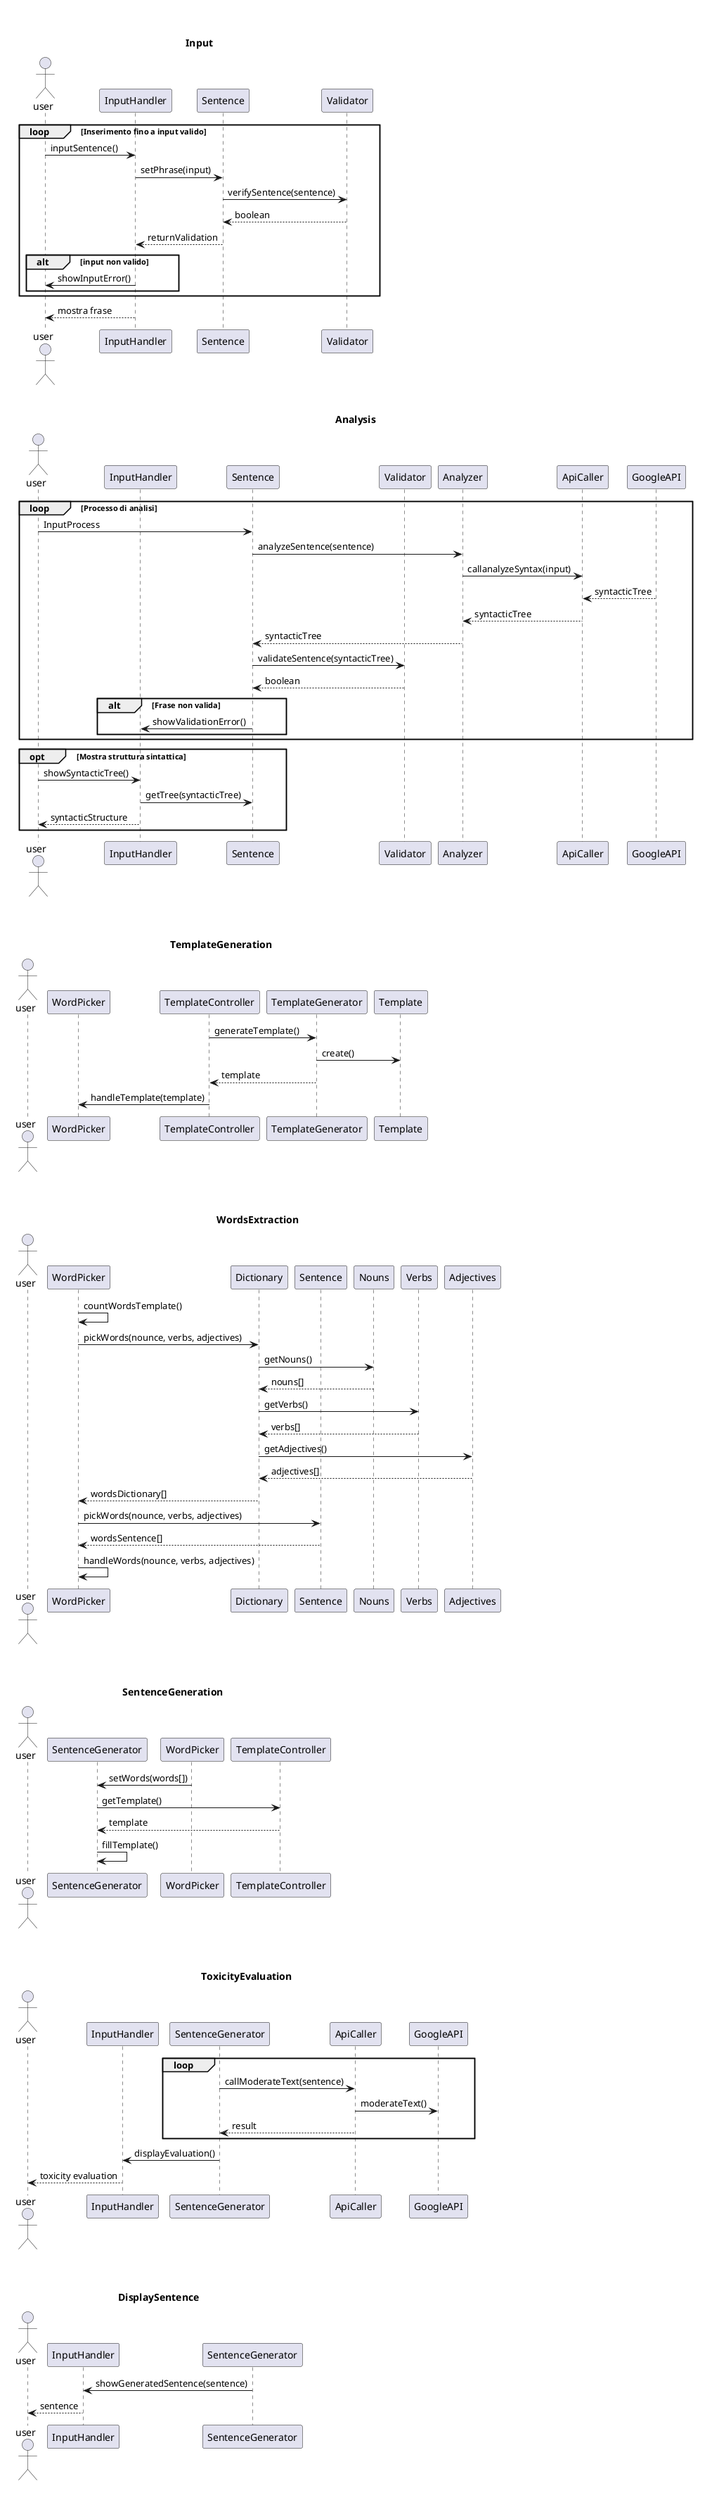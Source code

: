 @startuml internal-ssd
label l [

{{
title Input

actor user
participant InputHandler
participant Sentence
participant Validator

loop Inserimento fino a input valido
    user -> InputHandler: inputSentence()
    InputHandler -> Sentence : setPhrase(input)
    Sentence -> Validator: verifySentence(sentence)
    Validator --> Sentence: boolean
    Sentence --> InputHandler : returnValidation
    alt input non valido
        InputHandler -> user: showInputError()
    end
end

InputHandler --> user: mostra frase
}}

/' da rivedere '/
{{
title Analysis

actor user
participant InputHandler
participant Sentence
participant Validator
participant Analyzer
participant ApiCaller
participant GoogleAPI

loop Processo di analisi
    user -> Sentence: InputProcess
    Sentence -> Analyzer : analyzeSentence(sentence)
    Analyzer -> ApiCaller: callanalyzeSyntax(input)
    GoogleAPI --> ApiCaller: syntacticTree
    ApiCaller --> Analyzer: syntacticTree
    Analyzer --> Sentence: syntacticTree
    Sentence -> Validator: validateSentence(syntacticTree)
    Validator --> Sentence: boolean

    alt Frase non valida
        Sentence -> InputHandler: showValidationError()
    end
end

opt Mostra struttura sintattica
    user -> InputHandler: showSyntacticTree()
    InputHandler -> Sentence: getTree(syntacticTree)
    InputHandler --> user: syntacticStructure
end
}}


{{
title TemplateGeneration

actor user
participant WordPicker
participant TemplateController
participant TemplateGenerator
participant Template

TemplateController -> TemplateGenerator: generateTemplate()
TemplateGenerator -> Template : create()
TemplateGenerator --> TemplateController: template
TemplateController -> WordPicker : handleTemplate(template)

}}


{{
title WordsExtraction

actor user
participant WordPicker
participant Dictionary
participant Sentence
participant Nouns
participant Verbs
participant Adjectives

WordPicker -> WordPicker : countWordsTemplate()
WordPicker -> Dictionary : pickWords(nounce, verbs, adjectives)
Dictionary -> Nouns : getNouns()
Nouns --> Dictionary : nouns[]
Dictionary -> Verbs : getVerbs()
Verbs --> Dictionary : verbs[]
Dictionary -> Adjectives : getAdjectives()
Adjectives --> Dictionary : adjectives[]
WordPicker <-- Dictionary : wordsDictionary[]
WordPicker -> Sentence : pickWords(nounce, verbs, adjectives)
WordPicker <-- Sentence : wordsSentence[] 
WordPicker -> WordPicker : handleWords(nounce, verbs, adjectives)
}}


{{
title SentenceGeneration

actor user
participant SentenceGenerator
participant WordPicker
participant TemplateController

SentenceGenerator <- WordPicker : setWords(words[])
SentenceGenerator -> TemplateController : getTemplate()
TemplateController --> SentenceGenerator : template
SentenceGenerator -> SentenceGenerator : fillTemplate()
}}


{{
title ToxicityEvaluation

actor user
participant InputHandler
participant SentenceGenerator
participant ApiCaller
participant GoogleAPI
loop
    SentenceGenerator -> ApiCaller : callModerateText(sentence) 
    ApiCaller -> GoogleAPI : moderateText()
    ApiCaller --> SentenceGenerator : result
end

SentenceGenerator -> InputHandler : displayEvaluation()
InputHandler --> user: toxicity evaluation

}}


{{
title DisplaySentence

actor user
participant InputHandler
participant SentenceGenerator

SentenceGenerator -> InputHandler : showGeneratedSentence(sentence)
InputHandler --> user: sentence

}}
]
@enduml